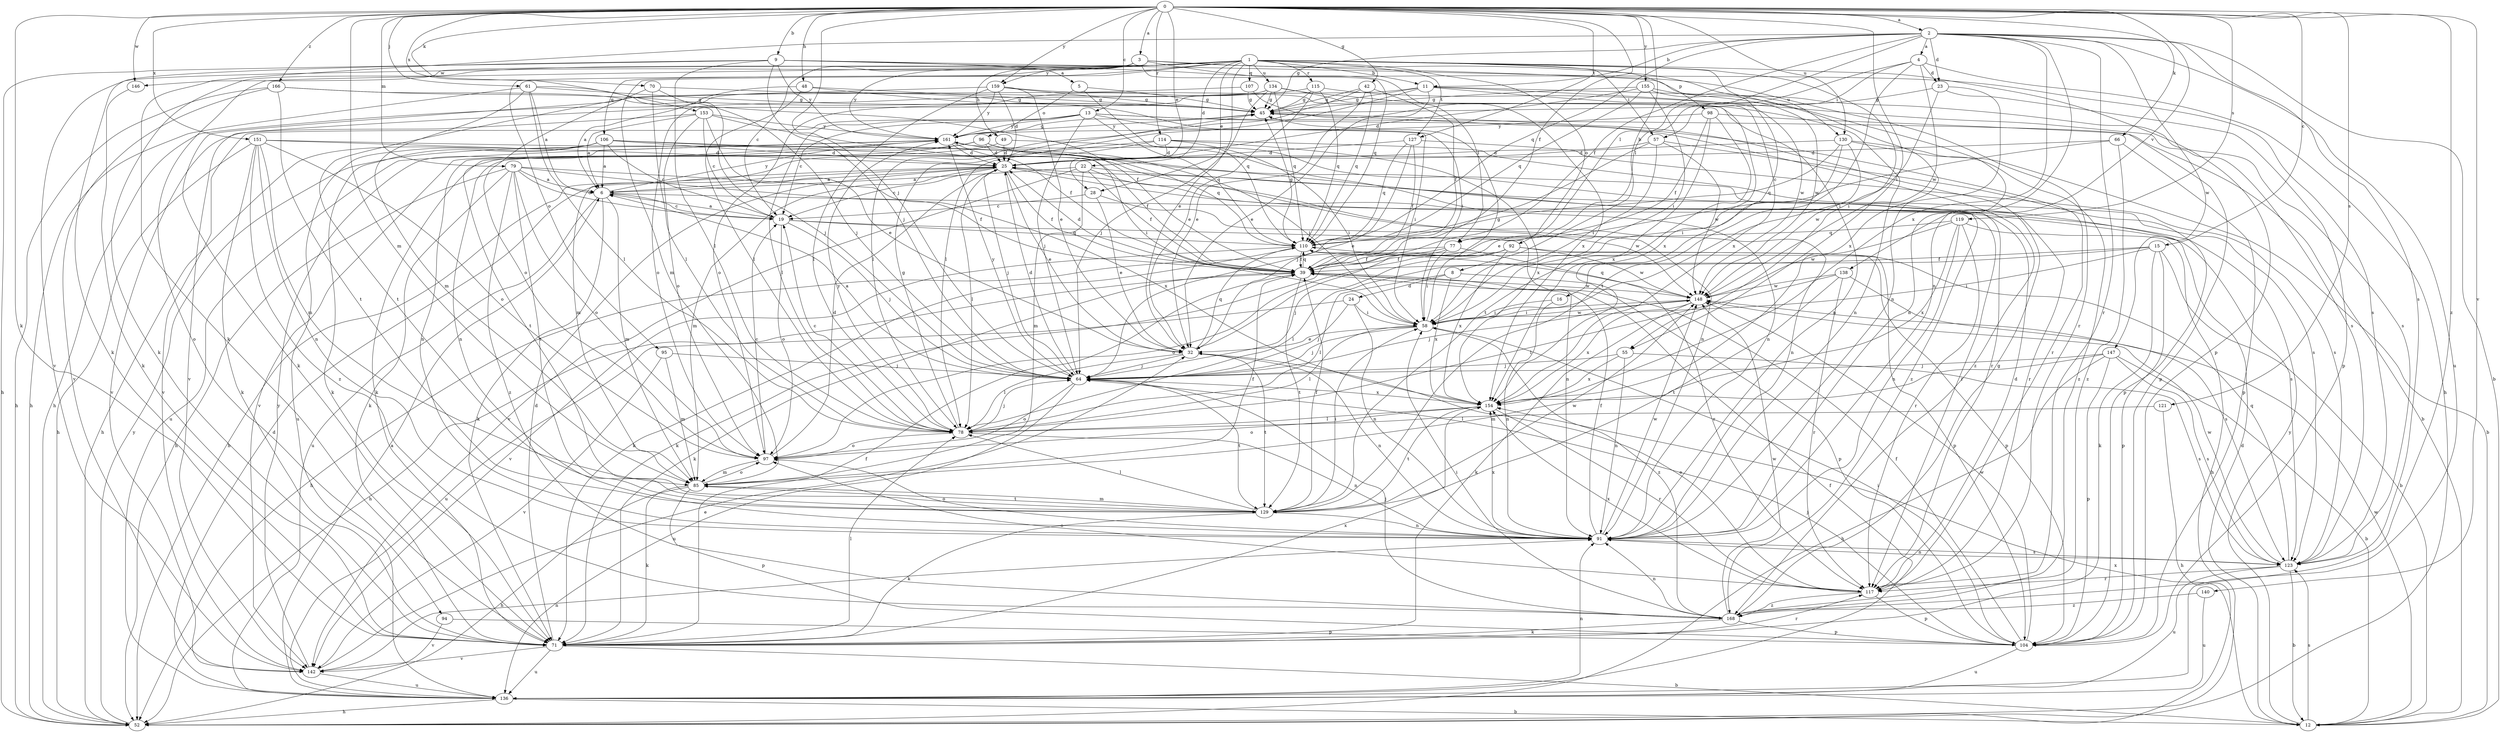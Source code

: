 strict digraph  {
0;
1;
2;
3;
4;
5;
6;
8;
9;
11;
12;
13;
15;
16;
19;
22;
23;
24;
25;
28;
32;
39;
42;
45;
48;
49;
52;
55;
57;
58;
61;
64;
66;
70;
71;
77;
78;
79;
85;
91;
92;
94;
95;
96;
97;
98;
104;
106;
107;
110;
114;
115;
117;
119;
121;
123;
127;
129;
130;
134;
136;
138;
140;
142;
146;
147;
148;
151;
153;
154;
155;
159;
161;
166;
168;
0 -> 2  [label=a];
0 -> 3  [label=a];
0 -> 8  [label=b];
0 -> 9  [label=b];
0 -> 13  [label=c];
0 -> 15  [label=c];
0 -> 28  [label=e];
0 -> 39  [label=f];
0 -> 42  [label=g];
0 -> 48  [label=h];
0 -> 55  [label=i];
0 -> 61  [label=j];
0 -> 64  [label=j];
0 -> 66  [label=k];
0 -> 70  [label=k];
0 -> 71  [label=k];
0 -> 79  [label=m];
0 -> 85  [label=m];
0 -> 114  [label=r];
0 -> 119  [label=s];
0 -> 121  [label=s];
0 -> 127  [label=t];
0 -> 130  [label=u];
0 -> 138  [label=v];
0 -> 140  [label=v];
0 -> 146  [label=w];
0 -> 151  [label=x];
0 -> 153  [label=x];
0 -> 155  [label=y];
0 -> 159  [label=y];
0 -> 166  [label=z];
0 -> 168  [label=z];
1 -> 11  [label=b];
1 -> 22  [label=d];
1 -> 28  [label=e];
1 -> 32  [label=e];
1 -> 55  [label=i];
1 -> 57  [label=i];
1 -> 71  [label=k];
1 -> 85  [label=m];
1 -> 92  [label=o];
1 -> 94  [label=o];
1 -> 95  [label=o];
1 -> 98  [label=p];
1 -> 104  [label=p];
1 -> 106  [label=q];
1 -> 107  [label=q];
1 -> 115  [label=r];
1 -> 127  [label=t];
1 -> 130  [label=u];
1 -> 134  [label=u];
1 -> 142  [label=v];
1 -> 146  [label=w];
2 -> 4  [label=a];
2 -> 11  [label=b];
2 -> 12  [label=b];
2 -> 23  [label=d];
2 -> 39  [label=f];
2 -> 45  [label=g];
2 -> 71  [label=k];
2 -> 77  [label=l];
2 -> 91  [label=n];
2 -> 110  [label=q];
2 -> 117  [label=r];
2 -> 123  [label=s];
2 -> 136  [label=u];
2 -> 147  [label=w];
2 -> 154  [label=x];
3 -> 16  [label=c];
3 -> 19  [label=c];
3 -> 49  [label=h];
3 -> 77  [label=l];
3 -> 91  [label=n];
3 -> 110  [label=q];
3 -> 159  [label=y];
3 -> 161  [label=y];
4 -> 23  [label=d];
4 -> 52  [label=h];
4 -> 57  [label=i];
4 -> 77  [label=l];
4 -> 129  [label=t];
4 -> 148  [label=w];
5 -> 45  [label=g];
5 -> 96  [label=o];
5 -> 110  [label=q];
6 -> 19  [label=c];
6 -> 71  [label=k];
6 -> 85  [label=m];
6 -> 123  [label=s];
6 -> 136  [label=u];
6 -> 161  [label=y];
8 -> 24  [label=d];
8 -> 78  [label=l];
8 -> 104  [label=p];
8 -> 154  [label=x];
9 -> 5  [label=a];
9 -> 52  [label=h];
9 -> 64  [label=j];
9 -> 71  [label=k];
9 -> 78  [label=l];
9 -> 117  [label=r];
9 -> 123  [label=s];
9 -> 161  [label=y];
11 -> 32  [label=e];
11 -> 45  [label=g];
11 -> 78  [label=l];
11 -> 123  [label=s];
11 -> 142  [label=v];
11 -> 148  [label=w];
11 -> 154  [label=x];
12 -> 25  [label=d];
12 -> 123  [label=s];
12 -> 148  [label=w];
12 -> 154  [label=x];
12 -> 161  [label=y];
13 -> 12  [label=b];
13 -> 19  [label=c];
13 -> 58  [label=i];
13 -> 64  [label=j];
13 -> 78  [label=l];
13 -> 110  [label=q];
13 -> 117  [label=r];
13 -> 142  [label=v];
13 -> 161  [label=y];
15 -> 12  [label=b];
15 -> 39  [label=f];
15 -> 58  [label=i];
15 -> 71  [label=k];
15 -> 78  [label=l];
15 -> 104  [label=p];
16 -> 58  [label=i];
16 -> 91  [label=n];
19 -> 6  [label=a];
19 -> 64  [label=j];
19 -> 91  [label=n];
19 -> 97  [label=o];
19 -> 110  [label=q];
22 -> 6  [label=a];
22 -> 39  [label=f];
22 -> 85  [label=m];
22 -> 91  [label=n];
22 -> 117  [label=r];
22 -> 142  [label=v];
23 -> 45  [label=g];
23 -> 58  [label=i];
23 -> 104  [label=p];
23 -> 154  [label=x];
24 -> 58  [label=i];
24 -> 64  [label=j];
24 -> 91  [label=n];
24 -> 136  [label=u];
25 -> 6  [label=a];
25 -> 19  [label=c];
25 -> 32  [label=e];
25 -> 39  [label=f];
25 -> 52  [label=h];
25 -> 64  [label=j];
25 -> 78  [label=l];
25 -> 85  [label=m];
25 -> 117  [label=r];
28 -> 19  [label=c];
28 -> 32  [label=e];
28 -> 148  [label=w];
32 -> 64  [label=j];
32 -> 78  [label=l];
32 -> 91  [label=n];
32 -> 110  [label=q];
32 -> 129  [label=t];
39 -> 25  [label=d];
39 -> 52  [label=h];
39 -> 71  [label=k];
39 -> 110  [label=q];
39 -> 129  [label=t];
39 -> 148  [label=w];
42 -> 32  [label=e];
42 -> 39  [label=f];
42 -> 45  [label=g];
42 -> 78  [label=l];
42 -> 110  [label=q];
45 -> 161  [label=y];
45 -> 168  [label=z];
48 -> 6  [label=a];
48 -> 45  [label=g];
48 -> 58  [label=i];
48 -> 78  [label=l];
49 -> 25  [label=d];
49 -> 71  [label=k];
49 -> 91  [label=n];
52 -> 161  [label=y];
55 -> 64  [label=j];
55 -> 91  [label=n];
55 -> 123  [label=s];
55 -> 154  [label=x];
57 -> 25  [label=d];
57 -> 58  [label=i];
57 -> 64  [label=j];
57 -> 104  [label=p];
57 -> 148  [label=w];
58 -> 32  [label=e];
58 -> 45  [label=g];
58 -> 64  [label=j];
58 -> 78  [label=l];
58 -> 148  [label=w];
58 -> 168  [label=z];
61 -> 6  [label=a];
61 -> 39  [label=f];
61 -> 45  [label=g];
61 -> 52  [label=h];
61 -> 78  [label=l];
61 -> 85  [label=m];
64 -> 6  [label=a];
64 -> 25  [label=d];
64 -> 97  [label=o];
64 -> 129  [label=t];
64 -> 136  [label=u];
64 -> 154  [label=x];
64 -> 161  [label=y];
66 -> 25  [label=d];
66 -> 32  [label=e];
66 -> 104  [label=p];
66 -> 168  [label=z];
70 -> 45  [label=g];
70 -> 64  [label=j];
70 -> 78  [label=l];
70 -> 97  [label=o];
71 -> 12  [label=b];
71 -> 25  [label=d];
71 -> 39  [label=f];
71 -> 78  [label=l];
71 -> 117  [label=r];
71 -> 136  [label=u];
71 -> 142  [label=v];
71 -> 154  [label=x];
77 -> 39  [label=f];
77 -> 52  [label=h];
77 -> 58  [label=i];
77 -> 71  [label=k];
77 -> 117  [label=r];
78 -> 19  [label=c];
78 -> 45  [label=g];
78 -> 64  [label=j];
78 -> 91  [label=n];
78 -> 97  [label=o];
78 -> 161  [label=y];
79 -> 6  [label=a];
79 -> 19  [label=c];
79 -> 39  [label=f];
79 -> 52  [label=h];
79 -> 71  [label=k];
79 -> 97  [label=o];
79 -> 129  [label=t];
79 -> 154  [label=x];
79 -> 168  [label=z];
85 -> 39  [label=f];
85 -> 52  [label=h];
85 -> 71  [label=k];
85 -> 97  [label=o];
85 -> 104  [label=p];
85 -> 129  [label=t];
91 -> 39  [label=f];
91 -> 97  [label=o];
91 -> 123  [label=s];
91 -> 148  [label=w];
91 -> 154  [label=x];
92 -> 39  [label=f];
92 -> 64  [label=j];
92 -> 97  [label=o];
92 -> 104  [label=p];
92 -> 148  [label=w];
92 -> 154  [label=x];
94 -> 104  [label=p];
94 -> 142  [label=v];
95 -> 64  [label=j];
95 -> 85  [label=m];
95 -> 142  [label=v];
96 -> 25  [label=d];
96 -> 58  [label=i];
96 -> 91  [label=n];
96 -> 110  [label=q];
96 -> 142  [label=v];
97 -> 19  [label=c];
97 -> 25  [label=d];
97 -> 85  [label=m];
98 -> 39  [label=f];
98 -> 104  [label=p];
98 -> 129  [label=t];
98 -> 154  [label=x];
98 -> 161  [label=y];
104 -> 39  [label=f];
104 -> 58  [label=i];
104 -> 64  [label=j];
104 -> 136  [label=u];
104 -> 148  [label=w];
106 -> 6  [label=a];
106 -> 19  [label=c];
106 -> 25  [label=d];
106 -> 39  [label=f];
106 -> 52  [label=h];
106 -> 71  [label=k];
106 -> 136  [label=u];
106 -> 168  [label=z];
107 -> 45  [label=g];
107 -> 71  [label=k];
107 -> 154  [label=x];
110 -> 39  [label=f];
110 -> 45  [label=g];
110 -> 71  [label=k];
110 -> 104  [label=p];
110 -> 142  [label=v];
114 -> 25  [label=d];
114 -> 58  [label=i];
114 -> 85  [label=m];
114 -> 91  [label=n];
114 -> 123  [label=s];
114 -> 154  [label=x];
115 -> 32  [label=e];
115 -> 45  [label=g];
115 -> 97  [label=o];
115 -> 110  [label=q];
115 -> 123  [label=s];
117 -> 25  [label=d];
117 -> 32  [label=e];
117 -> 97  [label=o];
117 -> 104  [label=p];
117 -> 154  [label=x];
117 -> 168  [label=z];
119 -> 52  [label=h];
119 -> 91  [label=n];
119 -> 110  [label=q];
119 -> 117  [label=r];
119 -> 148  [label=w];
119 -> 154  [label=x];
121 -> 52  [label=h];
121 -> 78  [label=l];
123 -> 12  [label=b];
123 -> 91  [label=n];
123 -> 110  [label=q];
123 -> 117  [label=r];
123 -> 136  [label=u];
123 -> 148  [label=w];
127 -> 25  [label=d];
127 -> 32  [label=e];
127 -> 39  [label=f];
127 -> 110  [label=q];
127 -> 123  [label=s];
129 -> 39  [label=f];
129 -> 58  [label=i];
129 -> 71  [label=k];
129 -> 78  [label=l];
129 -> 85  [label=m];
129 -> 91  [label=n];
129 -> 148  [label=w];
130 -> 12  [label=b];
130 -> 25  [label=d];
130 -> 58  [label=i];
130 -> 110  [label=q];
130 -> 148  [label=w];
130 -> 168  [label=z];
134 -> 45  [label=g];
134 -> 52  [label=h];
134 -> 64  [label=j];
134 -> 91  [label=n];
134 -> 97  [label=o];
134 -> 110  [label=q];
134 -> 154  [label=x];
136 -> 6  [label=a];
136 -> 12  [label=b];
136 -> 25  [label=d];
136 -> 39  [label=f];
136 -> 52  [label=h];
136 -> 91  [label=n];
138 -> 78  [label=l];
138 -> 117  [label=r];
138 -> 123  [label=s];
138 -> 129  [label=t];
138 -> 148  [label=w];
140 -> 136  [label=u];
140 -> 168  [label=z];
142 -> 32  [label=e];
142 -> 91  [label=n];
142 -> 136  [label=u];
142 -> 161  [label=y];
146 -> 71  [label=k];
147 -> 12  [label=b];
147 -> 52  [label=h];
147 -> 64  [label=j];
147 -> 85  [label=m];
147 -> 104  [label=p];
147 -> 123  [label=s];
148 -> 58  [label=i];
148 -> 64  [label=j];
148 -> 71  [label=k];
148 -> 110  [label=q];
148 -> 154  [label=x];
151 -> 25  [label=d];
151 -> 52  [label=h];
151 -> 71  [label=k];
151 -> 85  [label=m];
151 -> 91  [label=n];
151 -> 97  [label=o];
151 -> 117  [label=r];
151 -> 168  [label=z];
153 -> 6  [label=a];
153 -> 19  [label=c];
153 -> 32  [label=e];
153 -> 39  [label=f];
153 -> 97  [label=o];
153 -> 142  [label=v];
153 -> 161  [label=y];
154 -> 78  [label=l];
154 -> 97  [label=o];
154 -> 117  [label=r];
154 -> 129  [label=t];
155 -> 25  [label=d];
155 -> 45  [label=g];
155 -> 58  [label=i];
155 -> 91  [label=n];
155 -> 110  [label=q];
155 -> 148  [label=w];
159 -> 25  [label=d];
159 -> 32  [label=e];
159 -> 45  [label=g];
159 -> 78  [label=l];
159 -> 91  [label=n];
159 -> 129  [label=t];
159 -> 161  [label=y];
161 -> 25  [label=d];
161 -> 45  [label=g];
161 -> 58  [label=i];
161 -> 91  [label=n];
161 -> 129  [label=t];
161 -> 136  [label=u];
166 -> 45  [label=g];
166 -> 52  [label=h];
166 -> 64  [label=j];
166 -> 129  [label=t];
166 -> 142  [label=v];
168 -> 45  [label=g];
168 -> 58  [label=i];
168 -> 64  [label=j];
168 -> 71  [label=k];
168 -> 91  [label=n];
168 -> 104  [label=p];
168 -> 148  [label=w];
}
